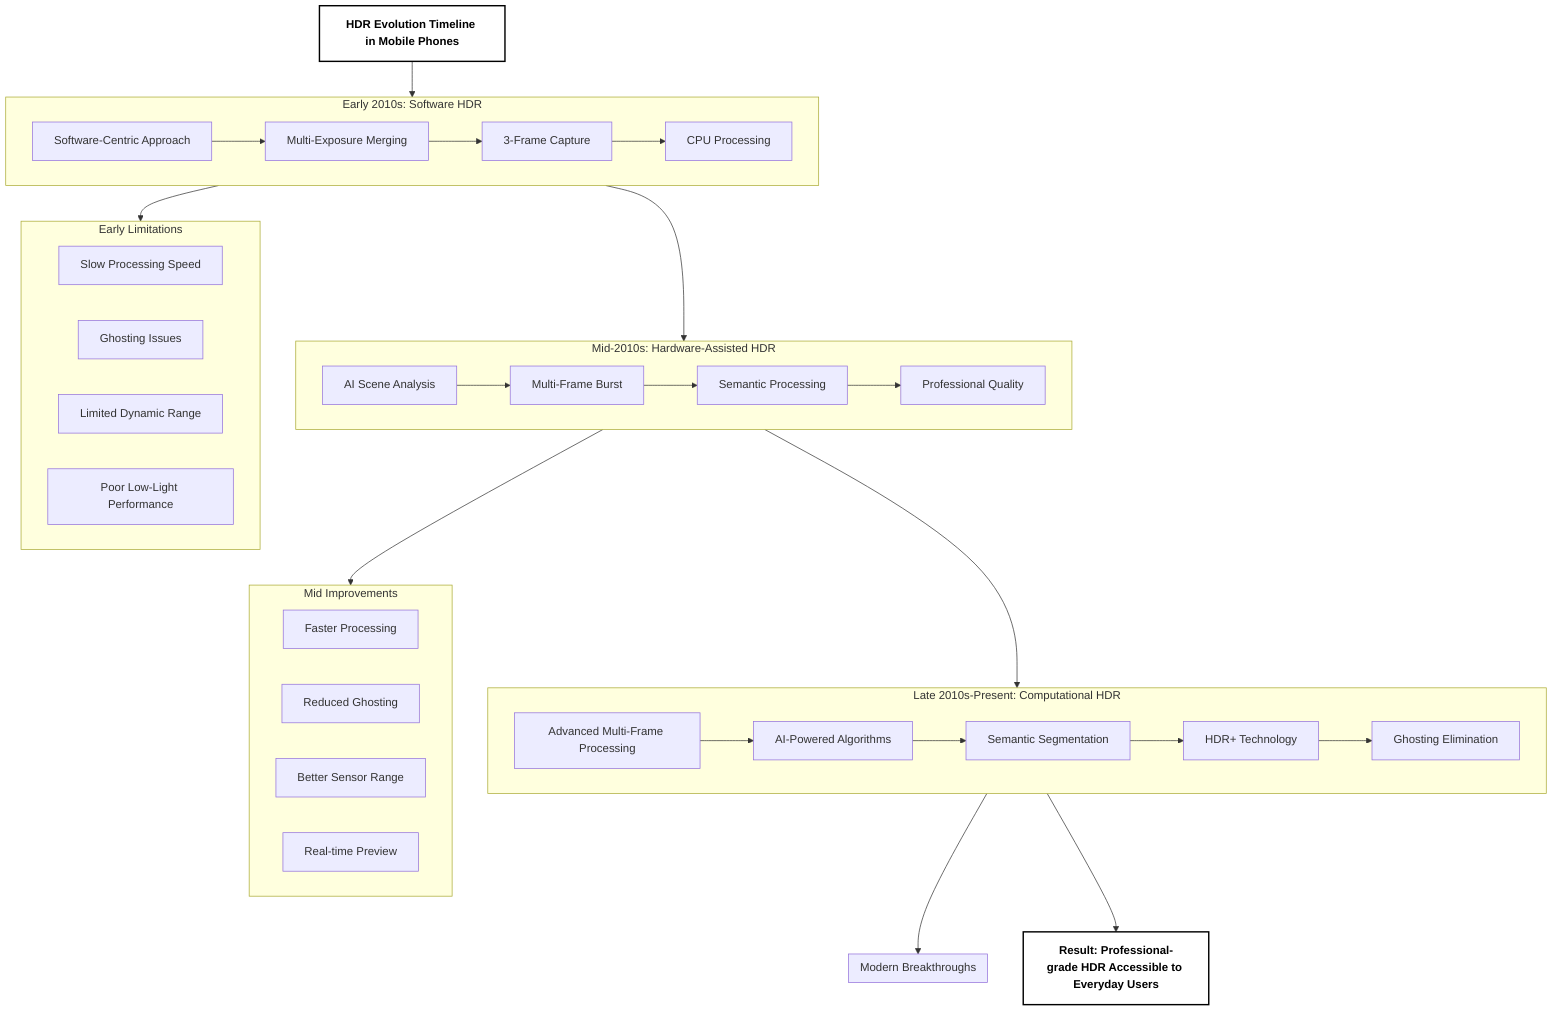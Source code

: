 flowchart TD
    A[HDR Evolution Timeline in Mobile Phones]:::title
    
    subgraph Stage1[Early 2010s: Software HDR]
        A1[Software-Centric Approach]
        A2[Multi-Exposure Merging]
        A3[3-Frame Capture]
        A4[CPU Processing]
        
        A1 --> A2
        A2 --> A3
        A3 --> A4
    end
    
    subgraph Stage2[Mid-2010s: Hardware-Assisted HDR]
        B1[Enhanced Sensor Capabilities]
        B2[Real-time HDR Preview]
        B3[Accelerated Processing]
        B4[ISP Integration]
        
        B1 --> B2
        B2 --> B3
        B3 --> B4
    end
    
    subgraph Stage3[Late 2010s-Present: Computational HDR]
        C1[Advanced Multi-Frame Processing]
        C2[AI-Powered Algorithms]
        C3[Semantic Segmentation]
        C4[HDR+ Technology]
        C5[Ghosting Elimination]
        
        C1 --> C2
        C2 --> C3
        C3 --> C4
        C4 --> C5
    end
    
    %% Timeline connections
    A --> Stage1
    Stage1 --> Stage2
    Stage2 --> Stage3
    
    %% Key limitations and improvements
    subgraph Limitations1[Early Limitations]
        L1[Slow Processing Speed]
        L2[Ghosting Issues]
        L3[Limited Dynamic Range]
        L4[Poor Low-Light Performance]
    end
    
    subgraph Improvements2[Mid Improvements]
        I1[Faster Processing]
        I2[Reduced Ghosting]
        I3[Better Sensor Range]
        I4[Real-time Preview]
    end
    
    subgraph Breakthroughs3[Modern Breakthroughs]
        B1[AI Scene Analysis]
        B2[Multi-Frame Burst]
        B3[Semantic Processing]
        B4[Professional Quality]
    end
    
    %% Connect limitations and improvements
    Stage1 --> Limitations1
    Stage2 --> Improvements2
    Stage3 --> Breakthroughs3
    
    %% Final result
    Final[Result: Professional-grade HDR Accessible to Everyday Users]:::final
    
    Stage3 --> Final
    
    %% White background styles
    classDef title fill:#ffffff,stroke:#000000,stroke-width:2px,color:#000000,font-weight:bold
    classDef final fill:#ffffff,stroke:#000000,stroke-width:2px,color:#000000,font-weight:bold